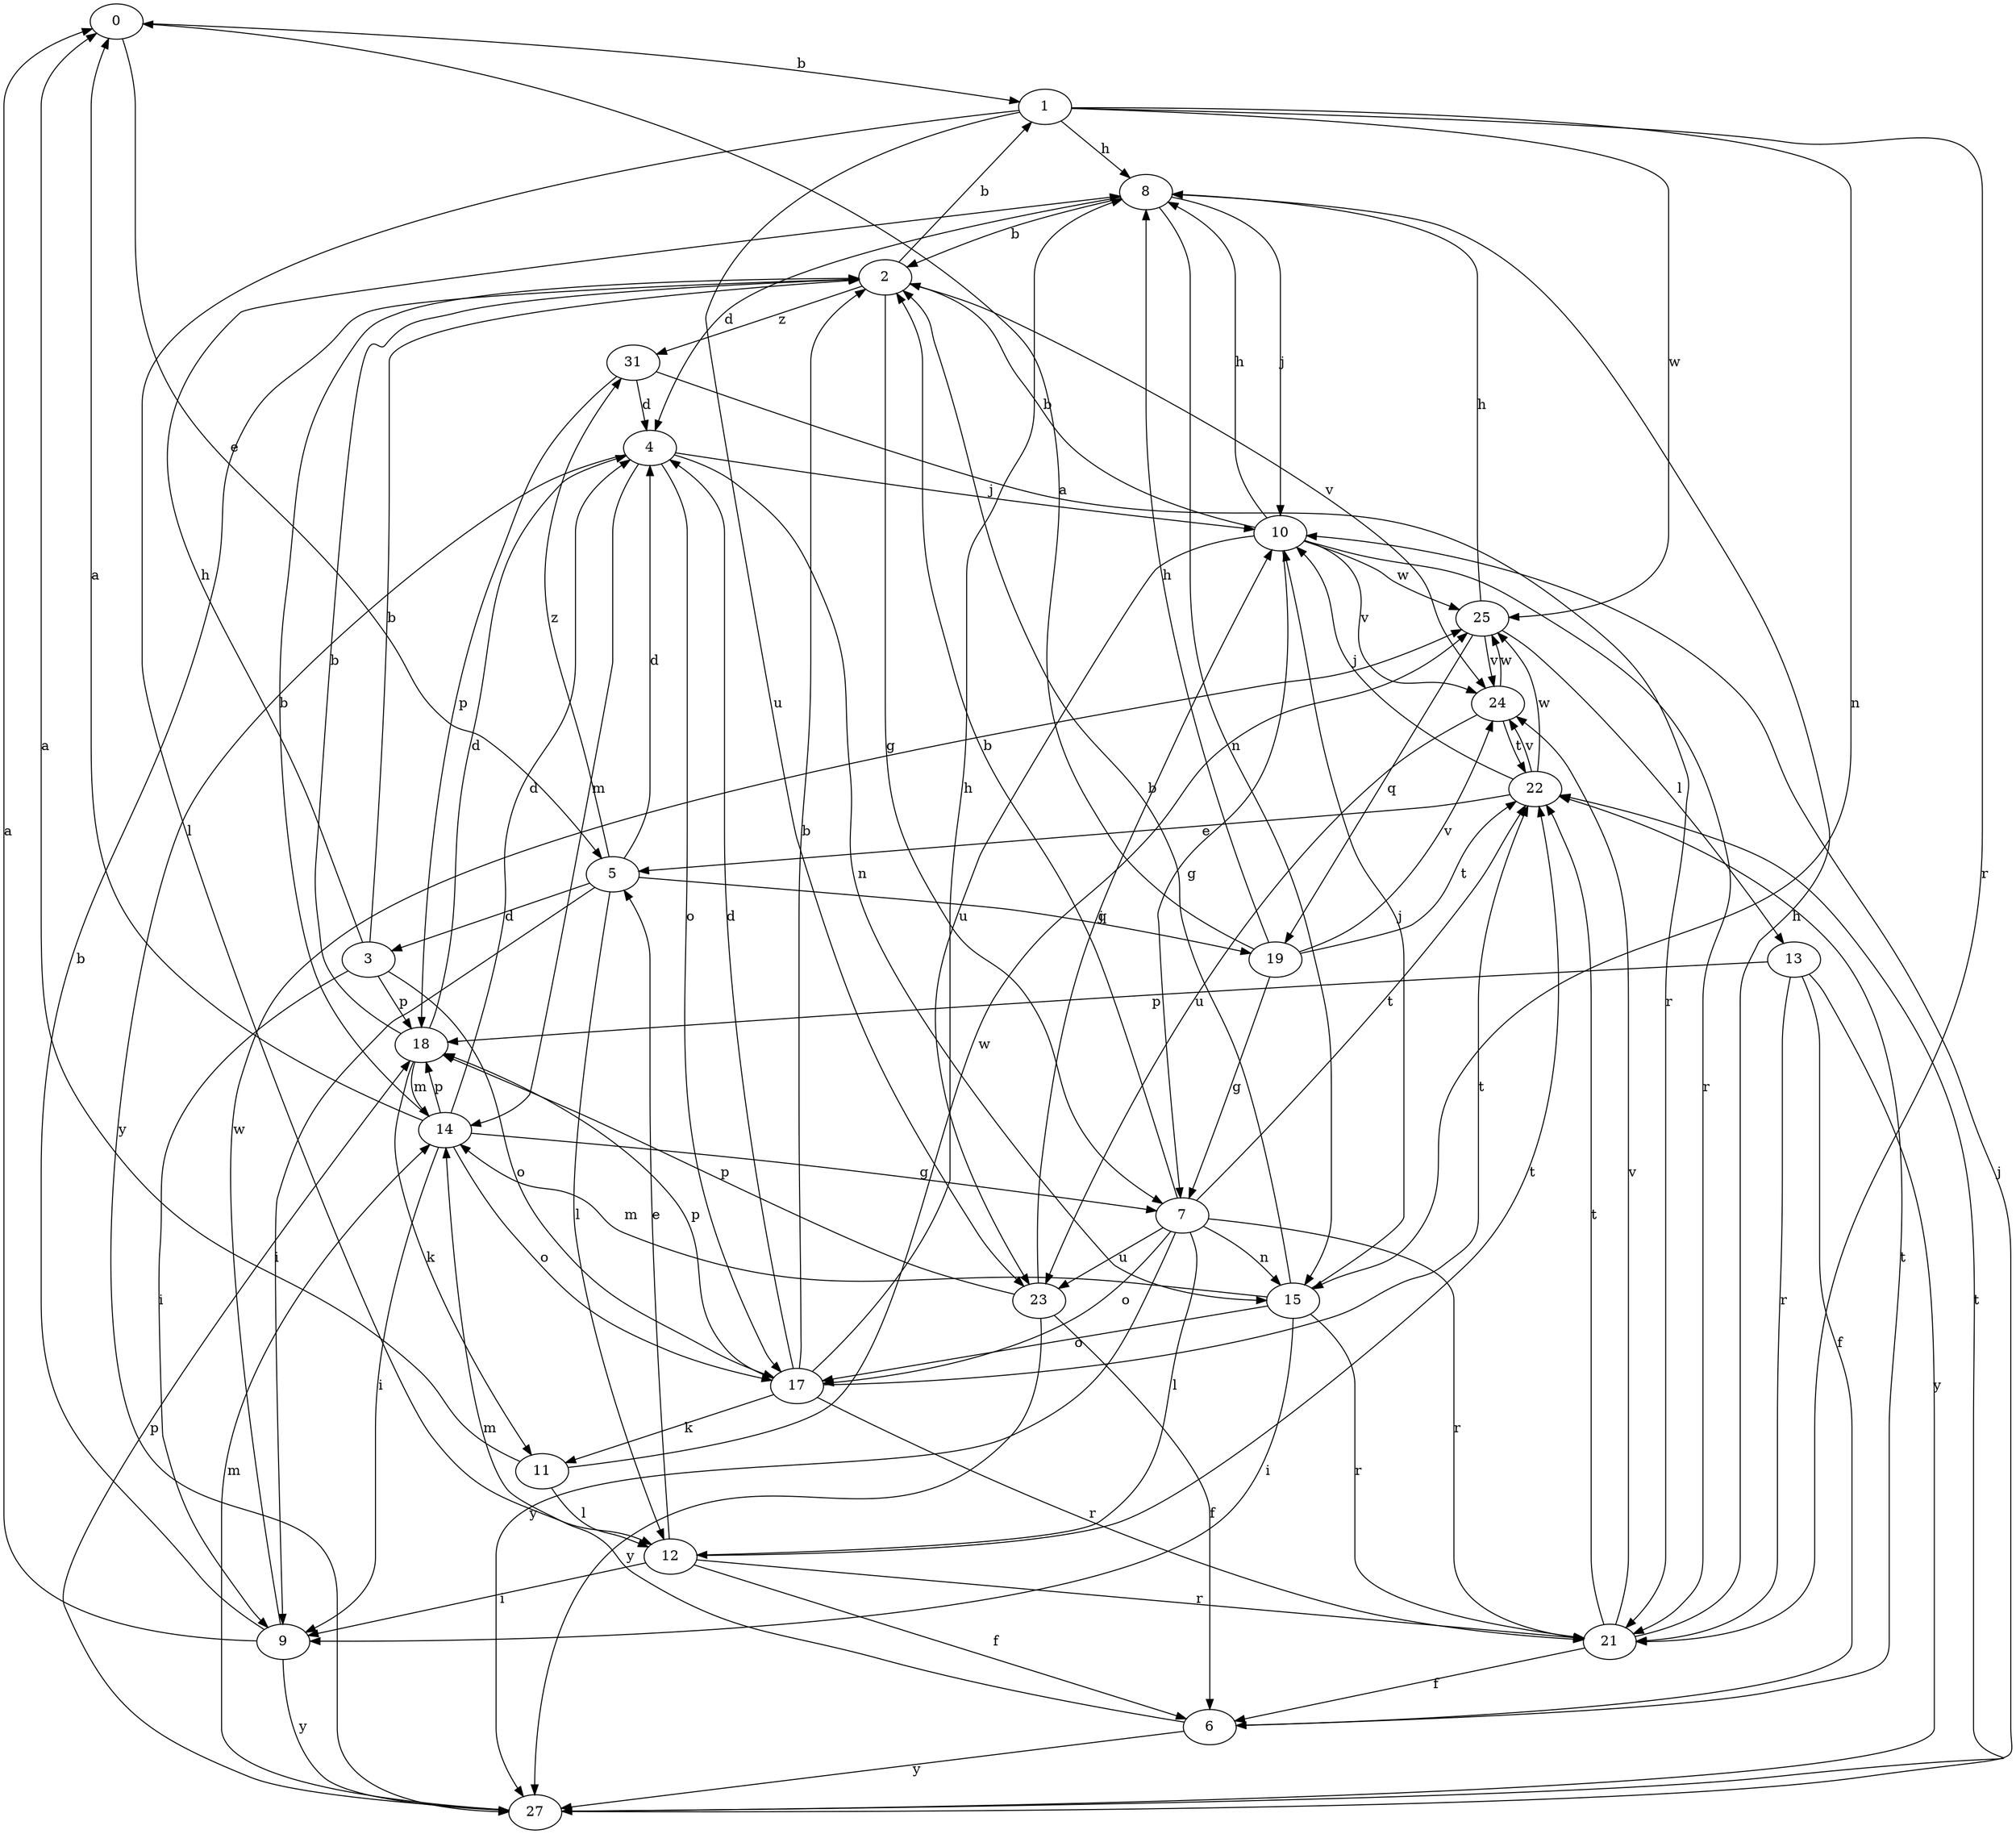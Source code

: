 strict digraph  {
0;
1;
2;
3;
4;
5;
6;
7;
8;
9;
10;
11;
12;
13;
14;
15;
17;
18;
19;
21;
22;
23;
24;
25;
27;
31;
0 -> 1  [label=b];
0 -> 5  [label=e];
1 -> 8  [label=h];
1 -> 12  [label=l];
1 -> 15  [label=n];
1 -> 21  [label=r];
1 -> 23  [label=u];
1 -> 25  [label=w];
2 -> 1  [label=b];
2 -> 7  [label=g];
2 -> 24  [label=v];
2 -> 31  [label=z];
3 -> 2  [label=b];
3 -> 8  [label=h];
3 -> 9  [label=i];
3 -> 17  [label=o];
3 -> 18  [label=p];
4 -> 10  [label=j];
4 -> 14  [label=m];
4 -> 15  [label=n];
4 -> 17  [label=o];
4 -> 27  [label=y];
5 -> 3  [label=d];
5 -> 4  [label=d];
5 -> 9  [label=i];
5 -> 12  [label=l];
5 -> 19  [label=q];
5 -> 31  [label=z];
6 -> 14  [label=m];
6 -> 22  [label=t];
6 -> 27  [label=y];
7 -> 2  [label=b];
7 -> 12  [label=l];
7 -> 15  [label=n];
7 -> 17  [label=o];
7 -> 21  [label=r];
7 -> 22  [label=t];
7 -> 23  [label=u];
7 -> 27  [label=y];
8 -> 2  [label=b];
8 -> 4  [label=d];
8 -> 10  [label=j];
8 -> 15  [label=n];
9 -> 0  [label=a];
9 -> 2  [label=b];
9 -> 25  [label=w];
9 -> 27  [label=y];
10 -> 2  [label=b];
10 -> 7  [label=g];
10 -> 8  [label=h];
10 -> 21  [label=r];
10 -> 23  [label=u];
10 -> 24  [label=v];
10 -> 25  [label=w];
11 -> 0  [label=a];
11 -> 12  [label=l];
11 -> 25  [label=w];
12 -> 5  [label=e];
12 -> 6  [label=f];
12 -> 9  [label=i];
12 -> 21  [label=r];
12 -> 22  [label=t];
13 -> 6  [label=f];
13 -> 18  [label=p];
13 -> 21  [label=r];
13 -> 27  [label=y];
14 -> 0  [label=a];
14 -> 2  [label=b];
14 -> 4  [label=d];
14 -> 7  [label=g];
14 -> 9  [label=i];
14 -> 17  [label=o];
14 -> 18  [label=p];
15 -> 2  [label=b];
15 -> 9  [label=i];
15 -> 10  [label=j];
15 -> 14  [label=m];
15 -> 17  [label=o];
15 -> 21  [label=r];
17 -> 2  [label=b];
17 -> 4  [label=d];
17 -> 8  [label=h];
17 -> 11  [label=k];
17 -> 18  [label=p];
17 -> 21  [label=r];
17 -> 22  [label=t];
18 -> 2  [label=b];
18 -> 4  [label=d];
18 -> 11  [label=k];
18 -> 14  [label=m];
19 -> 0  [label=a];
19 -> 7  [label=g];
19 -> 8  [label=h];
19 -> 22  [label=t];
19 -> 24  [label=v];
21 -> 6  [label=f];
21 -> 8  [label=h];
21 -> 22  [label=t];
21 -> 24  [label=v];
22 -> 5  [label=e];
22 -> 10  [label=j];
22 -> 24  [label=v];
22 -> 25  [label=w];
23 -> 6  [label=f];
23 -> 10  [label=j];
23 -> 18  [label=p];
23 -> 27  [label=y];
24 -> 22  [label=t];
24 -> 23  [label=u];
24 -> 25  [label=w];
25 -> 8  [label=h];
25 -> 13  [label=l];
25 -> 19  [label=q];
25 -> 24  [label=v];
27 -> 10  [label=j];
27 -> 14  [label=m];
27 -> 18  [label=p];
27 -> 22  [label=t];
31 -> 4  [label=d];
31 -> 18  [label=p];
31 -> 21  [label=r];
}

